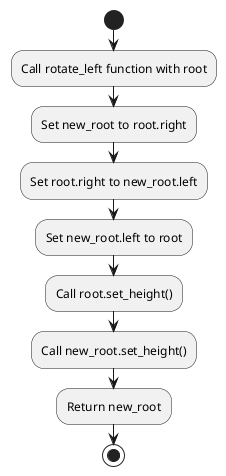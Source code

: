 @startuml
start

:Call rotate_left function with root;
:Set new_root to root.right;

:Set root.right to new_root.left;

:Set new_root.left to root;

:Call root.set_height();
:Call new_root.set_height();

:Return new_root;

stop
@enduml
